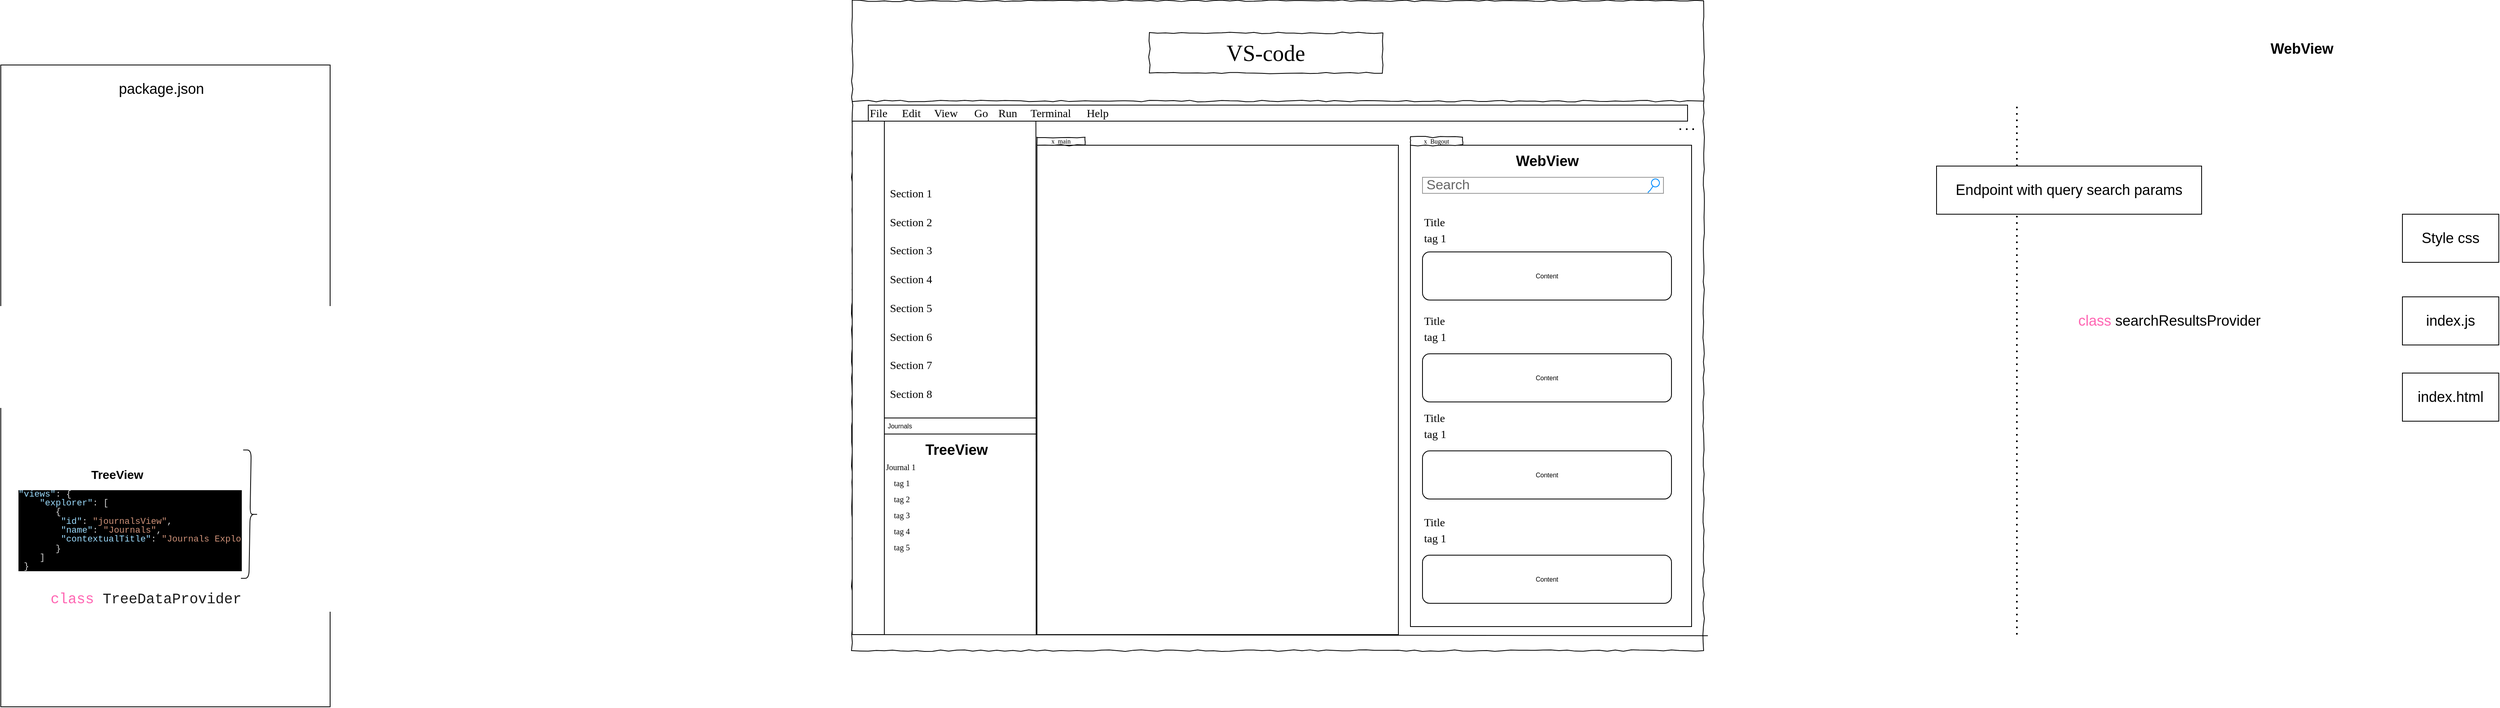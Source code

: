 <mxfile version="13.9.9" type="device"><diagram name="Page-1" id="03018318-947c-dd8e-b7a3-06fadd420f32"><mxGraphModel dx="3131" dy="1149" grid="1" gridSize="10" guides="1" tooltips="1" connect="1" arrows="1" fold="1" page="1" pageScale="1" pageWidth="1100" pageHeight="850" background="#ffffff" math="0" shadow="0"><root><mxCell id="0"/><mxCell id="1" parent="0"/><mxCell id="hZKpl460UgUy3-Uv8dD2-53" value="" style="endArrow=none;dashed=1;html=1;dashPattern=1 3;strokeWidth=2;fontSize=18;fontColor=#000000;" edge="1" parent="1"><mxGeometry width="50" height="50" relative="1" as="geometry"><mxPoint x="1470" y="810" as="sourcePoint"/><mxPoint x="1470" y="150" as="targetPoint"/></mxGeometry></mxCell><mxCell id="hZKpl460UgUy3-Uv8dD2-41" value="" style="rounded=0;whiteSpace=wrap;html=1;labelBackgroundColor=#000000;fontSize=8;fontColor=#FFFFFF;fillColor=none;" vertex="1" parent="1"><mxGeometry x="-1040" y="100" width="410" height="800" as="geometry"/></mxCell><mxCell id="hZKpl460UgUy3-Uv8dD2-31" value="" style="rounded=0;whiteSpace=wrap;html=1;fillColor=none;fontSize=8;" vertex="1" parent="1"><mxGeometry x="715" y="200" width="350" height="600" as="geometry"/></mxCell><mxCell id="677b7b8949515195-1" value="" style="whiteSpace=wrap;html=1;rounded=0;shadow=0;labelBackgroundColor=none;strokeColor=#000000;strokeWidth=1;fillColor=none;fontFamily=Verdana;fontSize=12;fontColor=#000000;align=center;comic=1;" parent="1" vertex="1"><mxGeometry x="20" y="20" width="1060" height="810" as="geometry"/></mxCell><mxCell id="hZKpl460UgUy3-Uv8dD2-8" value="" style="rounded=0;whiteSpace=wrap;html=1;fontSize=8;fillColor=none;" vertex="1" parent="1"><mxGeometry x="40" y="150" width="1020" height="20" as="geometry"/></mxCell><mxCell id="677b7b8949515195-2" value="VS-code" style="whiteSpace=wrap;html=1;rounded=0;shadow=0;labelBackgroundColor=none;strokeWidth=1;fontFamily=Verdana;fontSize=28;align=center;comic=1;" parent="1" vertex="1"><mxGeometry x="390" y="60" width="290" height="50" as="geometry"/></mxCell><mxCell id="677b7b8949515195-9" value="" style="line;strokeWidth=1;html=1;rounded=0;shadow=0;labelBackgroundColor=none;fillColor=none;fontFamily=Verdana;fontSize=14;fontColor=#000000;align=center;comic=1;" parent="1" vertex="1"><mxGeometry x="20" y="140" width="1060" height="10" as="geometry"/></mxCell><mxCell id="677b7b8949515195-12" value="Edit" style="text;html=1;points=[];align=left;verticalAlign=top;spacingTop=-4;fontSize=14;fontFamily=Verdana" parent="1" vertex="1"><mxGeometry x="80" y="150" width="60" height="20" as="geometry"/></mxCell><mxCell id="677b7b8949515195-13" value="View" style="text;html=1;points=[];align=left;verticalAlign=top;spacingTop=-4;fontSize=14;fontFamily=Verdana" parent="1" vertex="1"><mxGeometry x="120" y="150" width="60" height="20" as="geometry"/></mxCell><mxCell id="677b7b8949515195-14" value="Go" style="text;html=1;points=[];align=left;verticalAlign=top;spacingTop=-4;fontSize=14;fontFamily=Verdana" parent="1" vertex="1"><mxGeometry x="170" y="150" width="60" height="20" as="geometry"/></mxCell><mxCell id="677b7b8949515195-27" value="Section 1" style="text;html=1;points=[];align=left;verticalAlign=top;spacingTop=-4;fontSize=14;fontFamily=Verdana" parent="1" vertex="1"><mxGeometry x="65" y="250" width="170" height="20" as="geometry"/></mxCell><mxCell id="677b7b8949515195-28" value="Section 2" style="text;html=1;points=[];align=left;verticalAlign=top;spacingTop=-4;fontSize=14;fontFamily=Verdana" parent="1" vertex="1"><mxGeometry x="65" y="286" width="170" height="20" as="geometry"/></mxCell><mxCell id="677b7b8949515195-29" value="Section 3" style="text;html=1;points=[];align=left;verticalAlign=top;spacingTop=-4;fontSize=14;fontFamily=Verdana" parent="1" vertex="1"><mxGeometry x="65" y="321" width="170" height="20" as="geometry"/></mxCell><mxCell id="677b7b8949515195-30" value="Section 4" style="text;html=1;points=[];align=left;verticalAlign=top;spacingTop=-4;fontSize=14;fontFamily=Verdana" parent="1" vertex="1"><mxGeometry x="65" y="357" width="170" height="20" as="geometry"/></mxCell><mxCell id="677b7b8949515195-31" value="Section 7" style="text;html=1;points=[];align=left;verticalAlign=top;spacingTop=-4;fontSize=14;fontFamily=Verdana" parent="1" vertex="1"><mxGeometry x="65" y="464" width="170" height="20" as="geometry"/></mxCell><mxCell id="677b7b8949515195-32" value="Section 8" style="text;html=1;points=[];align=left;verticalAlign=top;spacingTop=-4;fontSize=14;fontFamily=Verdana" parent="1" vertex="1"><mxGeometry x="65" y="500" width="170" height="20" as="geometry"/></mxCell><mxCell id="677b7b8949515195-34" value="&lt;font style=&quot;font-size: 10px&quot;&gt;Journal 1&lt;/font&gt;" style="text;html=1;points=[];align=left;verticalAlign=top;spacingTop=-4;fontSize=14;fontFamily=Verdana" parent="1" vertex="1"><mxGeometry x="60" y="590" width="170" height="10" as="geometry"/></mxCell><mxCell id="677b7b8949515195-35" value="&lt;font style=&quot;font-size: 10px&quot;&gt;tag 1&lt;/font&gt;" style="text;html=1;points=[];align=left;verticalAlign=top;spacingTop=-4;fontSize=14;fontFamily=Verdana" parent="1" vertex="1"><mxGeometry x="70" y="610" width="170" height="20" as="geometry"/></mxCell><mxCell id="677b7b8949515195-36" value="&lt;font style=&quot;font-size: 10px&quot;&gt;tag 2&lt;/font&gt;" style="text;html=1;points=[];align=left;verticalAlign=top;spacingTop=-4;fontSize=14;fontFamily=Verdana" parent="1" vertex="1"><mxGeometry x="70" y="630" width="170" height="20" as="geometry"/></mxCell><mxCell id="677b7b8949515195-37" value="&lt;font style=&quot;font-size: 10px&quot;&gt;tag 3&lt;/font&gt;" style="text;html=1;points=[];align=left;verticalAlign=top;spacingTop=-4;fontSize=14;fontFamily=Verdana" parent="1" vertex="1"><mxGeometry x="70" y="650" width="170" height="20" as="geometry"/></mxCell><mxCell id="677b7b8949515195-38" value="&lt;font style=&quot;font-size: 10px&quot;&gt;tag 4&lt;/font&gt;" style="text;html=1;points=[];align=left;verticalAlign=top;spacingTop=-4;fontSize=14;fontFamily=Verdana" parent="1" vertex="1"><mxGeometry x="70" y="670" width="170" height="20" as="geometry"/></mxCell><mxCell id="677b7b8949515195-39" value="Section 5" style="text;html=1;points=[];align=left;verticalAlign=top;spacingTop=-4;fontSize=14;fontFamily=Verdana" parent="1" vertex="1"><mxGeometry x="65" y="393" width="170" height="20" as="geometry"/></mxCell><mxCell id="677b7b8949515195-40" value="Section 6" style="text;html=1;points=[];align=left;verticalAlign=top;spacingTop=-4;fontSize=14;fontFamily=Verdana" parent="1" vertex="1"><mxGeometry x="65" y="429" width="170" height="20" as="geometry"/></mxCell><mxCell id="677b7b8949515195-41" value="&lt;font style=&quot;font-size: 10px&quot;&gt;tag 5&lt;/font&gt;" style="text;html=1;points=[];align=left;verticalAlign=top;spacingTop=-4;fontSize=14;fontFamily=Verdana" parent="1" vertex="1"><mxGeometry x="70" y="690" width="170" height="20" as="geometry"/></mxCell><mxCell id="677b7b8949515195-44" value="Title" style="text;html=1;points=[];align=left;verticalAlign=top;spacingTop=-4;fontSize=14;fontFamily=Verdana" parent="1" vertex="1"><mxGeometry x="730" y="286" width="170" height="20" as="geometry"/></mxCell><mxCell id="677b7b8949515195-46" value="tag 1" style="text;html=1;points=[];align=left;verticalAlign=top;spacingTop=-4;fontSize=14;fontFamily=Verdana" parent="1" vertex="1"><mxGeometry x="730" y="306" width="170" height="20" as="geometry"/></mxCell><mxCell id="hZKpl460UgUy3-Uv8dD2-1" value="x&amp;nbsp; main" style="whiteSpace=wrap;html=1;rounded=0;shadow=0;labelBackgroundColor=none;strokeWidth=1;fontFamily=Verdana;fontSize=8;align=center;comic=1;" vertex="1" parent="1"><mxGeometry x="250" y="190" width="60" height="10" as="geometry"/></mxCell><mxCell id="hZKpl460UgUy3-Uv8dD2-4" value="x&amp;nbsp; Bugout" style="whiteSpace=wrap;html=1;rounded=0;shadow=0;labelBackgroundColor=none;strokeWidth=1;fontFamily=Verdana;fontSize=8;align=center;comic=1;" vertex="1" parent="1"><mxGeometry x="715" y="190" width="65" height="10" as="geometry"/></mxCell><mxCell id="677b7b8949515195-3" value="Search" style="strokeWidth=1;shadow=0;dashed=0;align=center;html=1;shape=mxgraph.mockup.forms.searchBox;strokeColor=#999999;mainText=;strokeColor2=#008cff;fontColor=#666666;fontSize=17;align=left;spacingLeft=3;rounded=0;labelBackgroundColor=none;comic=1;" parent="1" vertex="1"><mxGeometry x="730" y="240" width="300" height="20" as="geometry"/></mxCell><mxCell id="hZKpl460UgUy3-Uv8dD2-7" value="" style="endArrow=none;dashed=1;html=1;dashPattern=1 3;strokeWidth=2;fontSize=8;" edge="1" parent="1"><mxGeometry width="50" height="50" relative="1" as="geometry"><mxPoint x="1050" y="180" as="sourcePoint"/><mxPoint x="1070" y="180" as="targetPoint"/></mxGeometry></mxCell><mxCell id="677b7b8949515195-11" value="File" style="text;html=1;points=[];align=left;verticalAlign=top;spacingTop=-4;fontSize=14;fontFamily=Verdana" parent="1" vertex="1"><mxGeometry x="40" y="150" width="60" height="20" as="geometry"/></mxCell><mxCell id="hZKpl460UgUy3-Uv8dD2-9" value="Run" style="text;html=1;points=[];align=left;verticalAlign=top;spacingTop=-4;fontSize=14;fontFamily=Verdana" vertex="1" parent="1"><mxGeometry x="200" y="150" width="60" height="20" as="geometry"/></mxCell><mxCell id="hZKpl460UgUy3-Uv8dD2-10" value="Terminal" style="text;html=1;points=[];align=left;verticalAlign=top;spacingTop=-4;fontSize=14;fontFamily=Verdana" vertex="1" parent="1"><mxGeometry x="240" y="150" width="60" height="20" as="geometry"/></mxCell><mxCell id="hZKpl460UgUy3-Uv8dD2-11" value="Help" style="text;html=1;points=[];align=left;verticalAlign=top;spacingTop=-4;fontSize=14;fontFamily=Verdana" vertex="1" parent="1"><mxGeometry x="310" y="150" width="60" height="20" as="geometry"/></mxCell><mxCell id="hZKpl460UgUy3-Uv8dD2-13" value="" style="rounded=0;whiteSpace=wrap;html=1;fillColor=none;fontSize=8;" vertex="1" parent="1"><mxGeometry x="250" y="200" width="450" height="610" as="geometry"/></mxCell><mxCell id="hZKpl460UgUy3-Uv8dD2-14" value="" style="rounded=0;whiteSpace=wrap;html=1;fontSize=8;" vertex="1" parent="1"><mxGeometry x="20" y="170" width="40" height="640" as="geometry"/></mxCell><mxCell id="hZKpl460UgUy3-Uv8dD2-16" value="&amp;nbsp;Journals" style="rounded=0;whiteSpace=wrap;html=1;fillColor=none;fontSize=8;align=left;" vertex="1" parent="1"><mxGeometry x="60" y="540" width="190" height="20" as="geometry"/></mxCell><mxCell id="hZKpl460UgUy3-Uv8dD2-18" value="Content" style="rounded=1;whiteSpace=wrap;html=1;fillColor=none;fontSize=8;" vertex="1" parent="1"><mxGeometry x="730" y="333" width="310" height="60" as="geometry"/></mxCell><mxCell id="hZKpl460UgUy3-Uv8dD2-21" value="Title" style="text;html=1;points=[];align=left;verticalAlign=top;spacingTop=-4;fontSize=14;fontFamily=Verdana" vertex="1" parent="1"><mxGeometry x="730" y="409" width="170" height="20" as="geometry"/></mxCell><mxCell id="hZKpl460UgUy3-Uv8dD2-22" value="tag 1" style="text;html=1;points=[];align=left;verticalAlign=top;spacingTop=-4;fontSize=14;fontFamily=Verdana" vertex="1" parent="1"><mxGeometry x="730" y="429" width="170" height="20" as="geometry"/></mxCell><mxCell id="hZKpl460UgUy3-Uv8dD2-23" value="Content" style="rounded=1;whiteSpace=wrap;html=1;fillColor=none;fontSize=8;" vertex="1" parent="1"><mxGeometry x="730" y="460" width="310" height="60" as="geometry"/></mxCell><mxCell id="hZKpl460UgUy3-Uv8dD2-24" value="Title" style="text;html=1;points=[];align=left;verticalAlign=top;spacingTop=-4;fontSize=14;fontFamily=Verdana" vertex="1" parent="1"><mxGeometry x="730" y="530" width="170" height="20" as="geometry"/></mxCell><mxCell id="hZKpl460UgUy3-Uv8dD2-25" value="tag 1" style="text;html=1;points=[];align=left;verticalAlign=top;spacingTop=-4;fontSize=14;fontFamily=Verdana" vertex="1" parent="1"><mxGeometry x="730" y="550" width="170" height="20" as="geometry"/></mxCell><mxCell id="hZKpl460UgUy3-Uv8dD2-26" value="Content" style="rounded=1;whiteSpace=wrap;html=1;fillColor=none;fontSize=8;" vertex="1" parent="1"><mxGeometry x="730" y="581" width="310" height="60" as="geometry"/></mxCell><mxCell id="hZKpl460UgUy3-Uv8dD2-27" value="Title" style="text;html=1;points=[];align=left;verticalAlign=top;spacingTop=-4;fontSize=14;fontFamily=Verdana" vertex="1" parent="1"><mxGeometry x="730" y="660" width="170" height="20" as="geometry"/></mxCell><mxCell id="hZKpl460UgUy3-Uv8dD2-28" value="tag 1" style="text;html=1;points=[];align=left;verticalAlign=top;spacingTop=-4;fontSize=14;fontFamily=Verdana" vertex="1" parent="1"><mxGeometry x="730" y="680" width="170" height="20" as="geometry"/></mxCell><mxCell id="hZKpl460UgUy3-Uv8dD2-29" value="Content" style="rounded=1;whiteSpace=wrap;html=1;fillColor=none;fontSize=8;" vertex="1" parent="1"><mxGeometry x="730" y="711" width="310" height="60" as="geometry"/></mxCell><mxCell id="hZKpl460UgUy3-Uv8dD2-30" value="" style="endArrow=none;html=1;fontSize=8;exitX=0;exitY=1;exitDx=0;exitDy=0;entryX=1.005;entryY=0.977;entryDx=0;entryDy=0;entryPerimeter=0;" edge="1" parent="1" source="hZKpl460UgUy3-Uv8dD2-14" target="677b7b8949515195-1"><mxGeometry width="50" height="50" relative="1" as="geometry"><mxPoint x="180" y="730" as="sourcePoint"/><mxPoint x="230" y="680" as="targetPoint"/></mxGeometry></mxCell><mxCell id="hZKpl460UgUy3-Uv8dD2-33" value="" style="shape=curlyBracket;whiteSpace=wrap;html=1;rounded=1;fillColor=#ffffff;fontSize=8;rotation=-179;" vertex="1" parent="1"><mxGeometry x="-739.65" y="580" width="20" height="160" as="geometry"/></mxCell><mxCell id="hZKpl460UgUy3-Uv8dD2-34" value="&lt;span style=&quot;font-size: 18px;&quot;&gt;&lt;font style=&quot;font-size: 18px;&quot;&gt;TreeView&lt;/font&gt;&lt;/span&gt;" style="text;html=1;strokeColor=none;fillColor=none;align=center;verticalAlign=middle;whiteSpace=wrap;rounded=0;fontSize=18;fontStyle=1" vertex="1" parent="1"><mxGeometry x="115" y="570" width="70" height="20" as="geometry"/></mxCell><mxCell id="hZKpl460UgUy3-Uv8dD2-35" value="&lt;div style=&quot;font-size: 11px&quot;&gt;&lt;div style=&quot;color: rgb(212, 212, 212); font-family: consolas, &amp;quot;courier new&amp;quot;, monospace; line-height: 103%;&quot;&gt;&lt;div&gt;&lt;span style=&quot;color: #9cdcfe&quot;&gt;&quot;views&quot;&lt;/span&gt;:&amp;nbsp;{&lt;/div&gt;&lt;div&gt;&amp;nbsp;&amp;nbsp;&amp;nbsp;&amp;nbsp;&lt;span style=&quot;color: #9cdcfe&quot;&gt;&quot;explorer&quot;&lt;/span&gt;:&amp;nbsp;[&lt;/div&gt;&lt;div&gt;&amp;nbsp; &amp;nbsp; &amp;nbsp; &amp;nbsp;{&lt;/div&gt;&lt;div&gt;&amp;nbsp;&amp;nbsp;&amp;nbsp;&amp;nbsp;&amp;nbsp;&amp;nbsp;&amp;nbsp;&amp;nbsp;&lt;span style=&quot;color: #9cdcfe&quot;&gt;&quot;id&quot;&lt;/span&gt;:&amp;nbsp;&lt;span style=&quot;color: #ce9178&quot;&gt;&quot;journalsView&quot;&lt;/span&gt;,&lt;/div&gt;&lt;div&gt;&amp;nbsp;&amp;nbsp;&amp;nbsp;&amp;nbsp;&amp;nbsp;&amp;nbsp;&amp;nbsp;&amp;nbsp;&lt;span style=&quot;color: #9cdcfe&quot;&gt;&quot;name&quot;&lt;/span&gt;:&amp;nbsp;&lt;span style=&quot;color: #ce9178&quot;&gt;&quot;Journals&quot;&lt;/span&gt;,&lt;/div&gt;&lt;div&gt;&amp;nbsp;&amp;nbsp;&amp;nbsp;&amp;nbsp;&amp;nbsp;&amp;nbsp;&amp;nbsp;&amp;nbsp;&lt;span style=&quot;color: #9cdcfe&quot;&gt;&quot;contextualTitle&quot;&lt;/span&gt;:&amp;nbsp;&lt;span style=&quot;color: #ce9178&quot;&gt;&quot;Journals&amp;nbsp;Explorer&quot;&lt;/span&gt;&lt;/div&gt;&lt;div&gt;&amp;nbsp; &amp;nbsp; &amp;nbsp; &amp;nbsp;}&lt;/div&gt;&lt;div&gt;&amp;nbsp; &amp;nbsp; ]&lt;/div&gt;&lt;div&gt;&amp;nbsp;}&lt;/div&gt;&lt;/div&gt;&lt;/div&gt;" style="text;strokeColor=none;fillColor=none;html=1;whiteSpace=wrap;verticalAlign=middle;overflow=hidden;fontSize=8;labelBackgroundColor=#000000;" vertex="1" parent="1"><mxGeometry x="-1020" y="625" width="280" height="110" as="geometry"/></mxCell><mxCell id="hZKpl460UgUy3-Uv8dD2-37" value="" style="endArrow=none;html=1;fontSize=8;fontColor=#FFFFFF;entryX=0.145;entryY=0.979;entryDx=0;entryDy=0;entryPerimeter=0;" edge="1" parent="1" target="hZKpl460UgUy3-Uv8dD2-10"><mxGeometry width="50" height="50" relative="1" as="geometry"><mxPoint x="249" y="810" as="sourcePoint"/><mxPoint x="330" y="320" as="targetPoint"/></mxGeometry></mxCell><mxCell id="hZKpl460UgUy3-Uv8dD2-38" value="&lt;div style=&quot;font-family: &amp;#34;consolas&amp;#34; , &amp;#34;courier new&amp;#34; , monospace ; font-weight: normal ; line-height: 19px&quot;&gt;&lt;div&gt;&lt;font style=&quot;font-size: 18px&quot; color=&quot;#ff66b3&quot;&gt;class&lt;/font&gt;&lt;font color=&quot;#1a1a1a&quot; style=&quot;font-size: 18px&quot;&gt; TreeDataProvider&lt;/font&gt;&lt;/div&gt;&lt;/div&gt;" style="text;whiteSpace=wrap;html=1;fontSize=8;fontColor=#FFFFFF;labelBackgroundColor=#ffffff;" vertex="1" parent="1"><mxGeometry x="-980" y="750" width="250" height="30" as="geometry"/></mxCell><mxCell id="hZKpl460UgUy3-Uv8dD2-40" value="&lt;font color=&quot;#000000&quot; style=&quot;font-size: 18px;&quot;&gt;package.json&lt;/font&gt;" style="text;html=1;strokeColor=none;fillColor=none;align=center;verticalAlign=middle;whiteSpace=wrap;rounded=0;labelBackgroundColor=#ffffff;fontSize=18;fontColor=#FFFFFF;" vertex="1" parent="1"><mxGeometry x="-890" y="120" width="100" height="20" as="geometry"/></mxCell><mxCell id="hZKpl460UgUy3-Uv8dD2-44" value="&lt;b style=&quot;font-size: 15px;&quot;&gt;&lt;font style=&quot;font-size: 15px;&quot;&gt;TreeView&lt;/font&gt;&lt;/b&gt;" style="text;html=1;strokeColor=none;fillColor=none;align=center;verticalAlign=middle;whiteSpace=wrap;rounded=0;fontSize=15;" vertex="1" parent="1"><mxGeometry x="-930" y="600" width="70" height="20" as="geometry"/></mxCell><mxCell id="hZKpl460UgUy3-Uv8dD2-49" value="WebView" style="text;html=1;strokeColor=none;fillColor=none;align=center;verticalAlign=middle;whiteSpace=wrap;rounded=0;labelBackgroundColor=none;fontSize=18;fontColor=#000000;fontStyle=1" vertex="1" parent="1"><mxGeometry x="822.5" y="210" width="125" height="20" as="geometry"/></mxCell><mxCell id="hZKpl460UgUy3-Uv8dD2-50" value="&lt;b&gt;WebView&lt;/b&gt;" style="text;html=1;strokeColor=none;fillColor=none;align=center;verticalAlign=middle;whiteSpace=wrap;rounded=0;labelBackgroundColor=none;fontSize=18;fontColor=#000000;" vertex="1" parent="1"><mxGeometry x="1730" y="70" width="190" height="20" as="geometry"/></mxCell><mxCell id="hZKpl460UgUy3-Uv8dD2-51" value="Endpoint with query search params" style="rounded=0;whiteSpace=wrap;html=1;labelBackgroundColor=none;fontSize=18;fontColor=#000000;" vertex="1" parent="1"><mxGeometry x="1370" y="226" width="330" height="60" as="geometry"/></mxCell><mxCell id="hZKpl460UgUy3-Uv8dD2-55" value="Style css" style="rounded=0;whiteSpace=wrap;html=1;labelBackgroundColor=none;fillColor=#ffffff;fontSize=18;fontColor=#000000;" vertex="1" parent="1"><mxGeometry x="1950" y="286" width="120" height="60" as="geometry"/></mxCell><mxCell id="hZKpl460UgUy3-Uv8dD2-56" value="index.js" style="rounded=0;whiteSpace=wrap;html=1;labelBackgroundColor=none;fillColor=#ffffff;fontSize=18;fontColor=#000000;" vertex="1" parent="1"><mxGeometry x="1950" y="389" width="120" height="60" as="geometry"/></mxCell><mxCell id="hZKpl460UgUy3-Uv8dD2-57" value="index.html" style="rounded=0;whiteSpace=wrap;html=1;labelBackgroundColor=none;fillColor=#ffffff;fontSize=18;fontColor=#000000;" vertex="1" parent="1"><mxGeometry x="1950" y="484" width="120" height="60" as="geometry"/></mxCell><mxCell id="hZKpl460UgUy3-Uv8dD2-58" value="&lt;font color=&quot;#ff66b3&quot;&gt;class&lt;/font&gt;&amp;nbsp;searchResultsProvider" style="text;html=1;strokeColor=none;fillColor=none;align=center;verticalAlign=middle;whiteSpace=wrap;rounded=0;labelBackgroundColor=none;fontSize=18;fontColor=#000000;" vertex="1" parent="1"><mxGeometry x="1530" y="409" width="260" height="20" as="geometry"/></mxCell></root></mxGraphModel></diagram></mxfile>